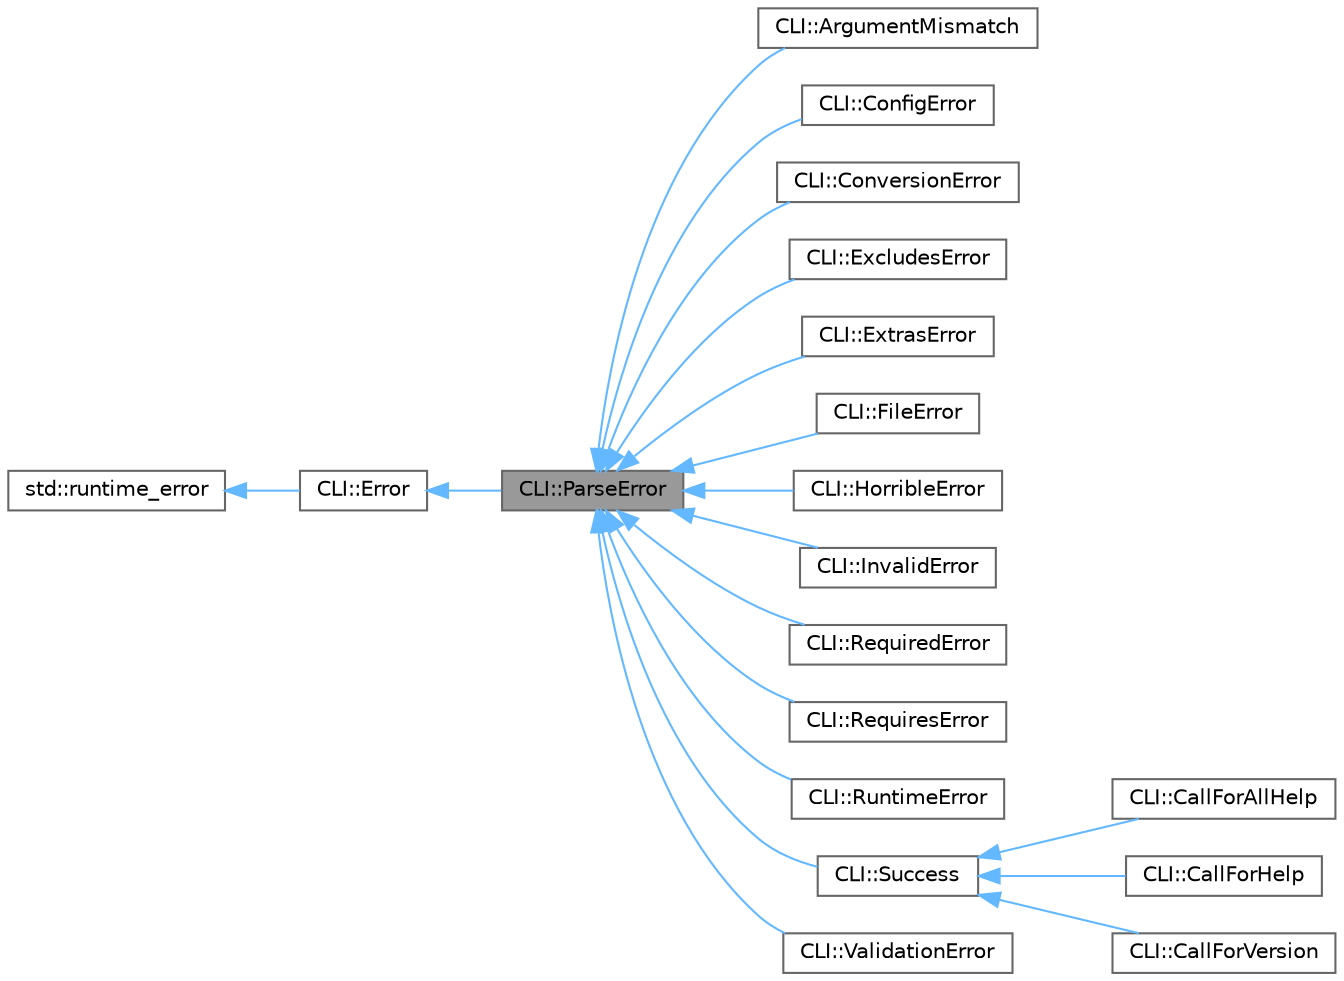 digraph "CLI::ParseError"
{
 // LATEX_PDF_SIZE
  bgcolor="transparent";
  edge [fontname=Helvetica,fontsize=10,labelfontname=Helvetica,labelfontsize=10];
  node [fontname=Helvetica,fontsize=10,shape=box,height=0.2,width=0.4];
  rankdir="LR";
  Node1 [id="Node000001",label="CLI::ParseError",height=0.2,width=0.4,color="gray40", fillcolor="grey60", style="filled", fontcolor="black",tooltip="Anything that can error in Parse"];
  Node2 -> Node1 [id="edge1_Node000001_Node000002",dir="back",color="steelblue1",style="solid",tooltip=" "];
  Node2 [id="Node000002",label="CLI::Error",height=0.2,width=0.4,color="gray40", fillcolor="white", style="filled",URL="$class_c_l_i_1_1_error.html",tooltip="All errors derive from this one"];
  Node3 -> Node2 [id="edge2_Node000002_Node000003",dir="back",color="steelblue1",style="solid",tooltip=" "];
  Node3 [id="Node000003",label="std::runtime_error",height=0.2,width=0.4,color="gray40", fillcolor="white", style="filled",tooltip=" "];
  Node1 -> Node4 [id="edge3_Node000001_Node000004",dir="back",color="steelblue1",style="solid",tooltip=" "];
  Node4 [id="Node000004",label="CLI::ArgumentMismatch",height=0.2,width=0.4,color="gray40", fillcolor="white", style="filled",URL="$class_c_l_i_1_1_argument_mismatch.html",tooltip="Thrown when the wrong number of arguments has been received"];
  Node1 -> Node5 [id="edge4_Node000001_Node000005",dir="back",color="steelblue1",style="solid",tooltip=" "];
  Node5 [id="Node000005",label="CLI::ConfigError",height=0.2,width=0.4,color="gray40", fillcolor="white", style="filled",URL="$class_c_l_i_1_1_config_error.html",tooltip="Thrown when extra values are found in an INI file"];
  Node1 -> Node6 [id="edge5_Node000001_Node000006",dir="back",color="steelblue1",style="solid",tooltip=" "];
  Node6 [id="Node000006",label="CLI::ConversionError",height=0.2,width=0.4,color="gray40", fillcolor="white", style="filled",URL="$class_c_l_i_1_1_conversion_error.html",tooltip="Thrown when conversion call back fails, such as when an int fails to coerce to a string"];
  Node1 -> Node7 [id="edge6_Node000001_Node000007",dir="back",color="steelblue1",style="solid",tooltip=" "];
  Node7 [id="Node000007",label="CLI::ExcludesError",height=0.2,width=0.4,color="gray40", fillcolor="white", style="filled",URL="$class_c_l_i_1_1_excludes_error.html",tooltip="Thrown when an excludes option is present"];
  Node1 -> Node8 [id="edge7_Node000001_Node000008",dir="back",color="steelblue1",style="solid",tooltip=" "];
  Node8 [id="Node000008",label="CLI::ExtrasError",height=0.2,width=0.4,color="gray40", fillcolor="white", style="filled",URL="$class_c_l_i_1_1_extras_error.html",tooltip="Thrown when too many positionals or options are found"];
  Node1 -> Node9 [id="edge8_Node000001_Node000009",dir="back",color="steelblue1",style="solid",tooltip=" "];
  Node9 [id="Node000009",label="CLI::FileError",height=0.2,width=0.4,color="gray40", fillcolor="white", style="filled",URL="$class_c_l_i_1_1_file_error.html",tooltip="Thrown when parsing an INI file and it is missing"];
  Node1 -> Node10 [id="edge9_Node000001_Node000010",dir="back",color="steelblue1",style="solid",tooltip=" "];
  Node10 [id="Node000010",label="CLI::HorribleError",height=0.2,width=0.4,color="gray40", fillcolor="white", style="filled",URL="$class_c_l_i_1_1_horrible_error.html",tooltip=" "];
  Node1 -> Node11 [id="edge10_Node000001_Node000011",dir="back",color="steelblue1",style="solid",tooltip=" "];
  Node11 [id="Node000011",label="CLI::InvalidError",height=0.2,width=0.4,color="gray40", fillcolor="white", style="filled",URL="$class_c_l_i_1_1_invalid_error.html",tooltip="Thrown when validation fails before parsing"];
  Node1 -> Node12 [id="edge11_Node000001_Node000012",dir="back",color="steelblue1",style="solid",tooltip=" "];
  Node12 [id="Node000012",label="CLI::RequiredError",height=0.2,width=0.4,color="gray40", fillcolor="white", style="filled",URL="$class_c_l_i_1_1_required_error.html",tooltip="Thrown when a required option is missing"];
  Node1 -> Node13 [id="edge12_Node000001_Node000013",dir="back",color="steelblue1",style="solid",tooltip=" "];
  Node13 [id="Node000013",label="CLI::RequiresError",height=0.2,width=0.4,color="gray40", fillcolor="white", style="filled",URL="$class_c_l_i_1_1_requires_error.html",tooltip="Thrown when a requires option is missing"];
  Node1 -> Node14 [id="edge13_Node000001_Node000014",dir="back",color="steelblue1",style="solid",tooltip=" "];
  Node14 [id="Node000014",label="CLI::RuntimeError",height=0.2,width=0.4,color="gray40", fillcolor="white", style="filled",URL="$class_c_l_i_1_1_runtime_error.html",tooltip="Does not output a diagnostic in CLI11_PARSE, but allows main() to return with a specific error code."];
  Node1 -> Node15 [id="edge14_Node000001_Node000015",dir="back",color="steelblue1",style="solid",tooltip=" "];
  Node15 [id="Node000015",label="CLI::Success",height=0.2,width=0.4,color="gray40", fillcolor="white", style="filled",URL="$class_c_l_i_1_1_success.html",tooltip="This is a successful completion on parsing, supposed to exit"];
  Node15 -> Node16 [id="edge15_Node000015_Node000016",dir="back",color="steelblue1",style="solid",tooltip=" "];
  Node16 [id="Node000016",label="CLI::CallForAllHelp",height=0.2,width=0.4,color="gray40", fillcolor="white", style="filled",URL="$class_c_l_i_1_1_call_for_all_help.html",tooltip="Usually something like –help-all on command line"];
  Node15 -> Node17 [id="edge16_Node000015_Node000017",dir="back",color="steelblue1",style="solid",tooltip=" "];
  Node17 [id="Node000017",label="CLI::CallForHelp",height=0.2,width=0.4,color="gray40", fillcolor="white", style="filled",URL="$class_c_l_i_1_1_call_for_help.html",tooltip="-h or –help on command line"];
  Node15 -> Node18 [id="edge17_Node000015_Node000018",dir="back",color="steelblue1",style="solid",tooltip=" "];
  Node18 [id="Node000018",label="CLI::CallForVersion",height=0.2,width=0.4,color="gray40", fillcolor="white", style="filled",URL="$class_c_l_i_1_1_call_for_version.html",tooltip="-v or –version on command line"];
  Node1 -> Node19 [id="edge18_Node000001_Node000019",dir="back",color="steelblue1",style="solid",tooltip=" "];
  Node19 [id="Node000019",label="CLI::ValidationError",height=0.2,width=0.4,color="gray40", fillcolor="white", style="filled",URL="$class_c_l_i_1_1_validation_error.html",tooltip="Thrown when validation of results fails"];
}
